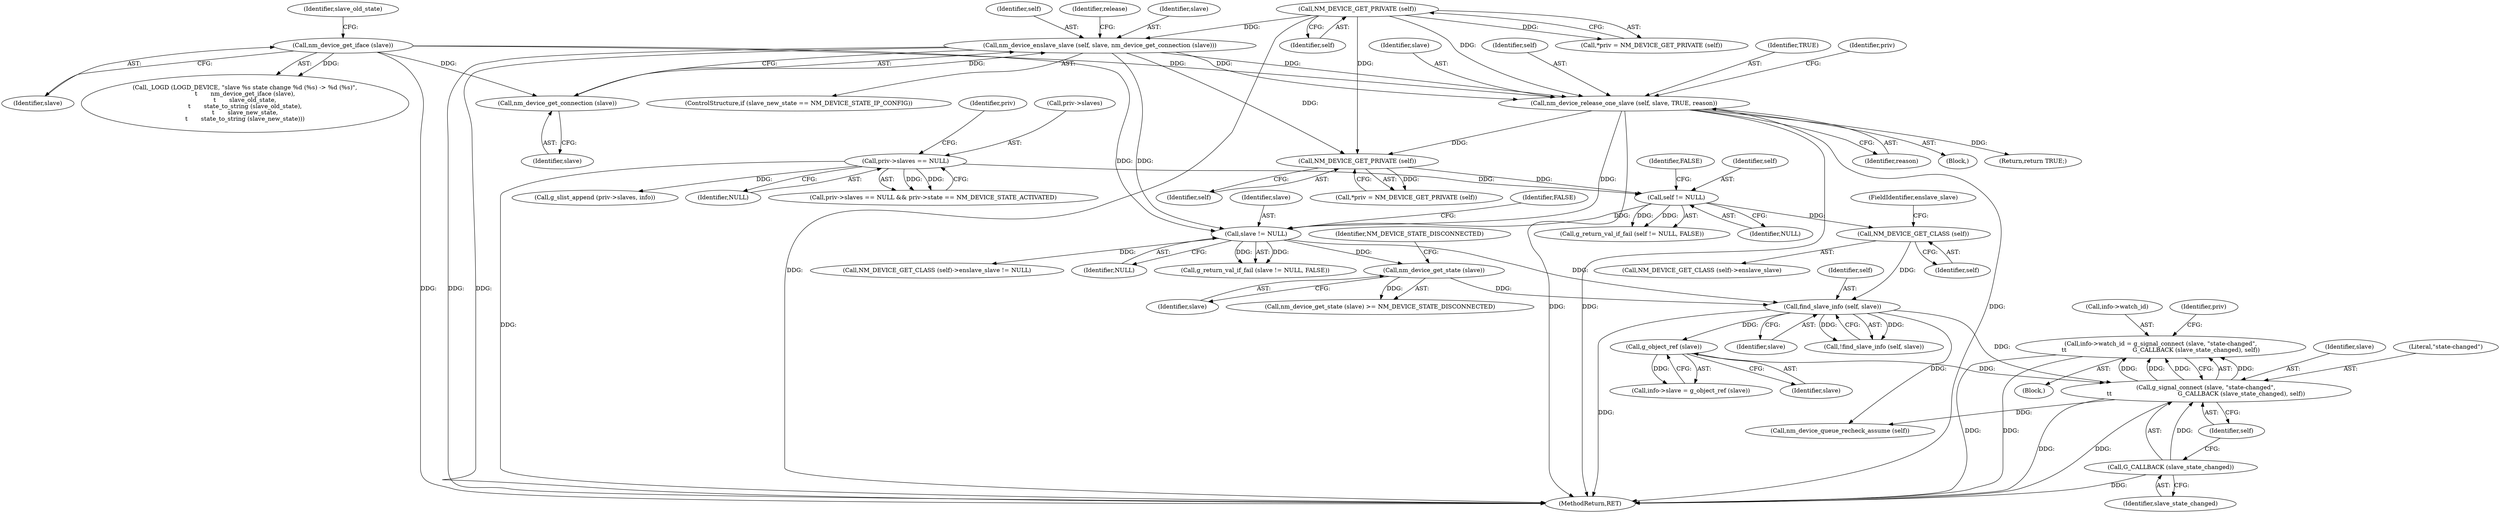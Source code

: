 digraph "0_NetworkManager_d5fc88e573fa58b93034b04d35a2454f5d28cad9@API" {
"1002123" [label="(Call,info->watch_id = g_signal_connect (slave, \"state-changed\",\n\t\t                                   G_CALLBACK (slave_state_changed), self))"];
"1002127" [label="(Call,g_signal_connect (slave, \"state-changed\",\n\t\t                                   G_CALLBACK (slave_state_changed), self))"];
"1002116" [label="(Call,g_object_ref (slave))"];
"1002103" [label="(Call,find_slave_info (self, slave))"];
"1002088" [label="(Call,NM_DEVICE_GET_CLASS (self))"];
"1002076" [label="(Call,self != NULL)"];
"1002072" [label="(Call,NM_DEVICE_GET_PRIVATE (self))"];
"1001991" [label="(Call,NM_DEVICE_GET_PRIVATE (self))"];
"1002048" [label="(Call,nm_device_release_one_slave (self, slave, TRUE, reason))"];
"1002019" [label="(Call,nm_device_enslave_slave (self, slave, nm_device_get_connection (slave)))"];
"1002022" [label="(Call,nm_device_get_connection (slave))"];
"1002000" [label="(Call,nm_device_get_iface (slave))"];
"1002055" [label="(Call,priv->slaves == NULL)"];
"1002097" [label="(Call,nm_device_get_state (slave))"];
"1002081" [label="(Call,slave != NULL)"];
"1002130" [label="(Call,G_CALLBACK (slave_state_changed))"];
"1002073" [label="(Identifier,self)"];
"1001997" [label="(Call,_LOGD (LOGD_DEVICE, \"slave %s state change %d (%s) -> %d (%s)\",\n\t       nm_device_get_iface (slave),\n\t       slave_old_state,\n\t       state_to_string (slave_old_state),\n\t       slave_new_state,\n\t       state_to_string (slave_new_state)))"];
"1002019" [label="(Call,nm_device_enslave_slave (self, slave, nm_device_get_connection (slave)))"];
"1002080" [label="(Call,g_return_val_if_fail (slave != NULL, FALSE))"];
"1002057" [label="(Identifier,priv)"];
"1002070" [label="(Call,*priv = NM_DEVICE_GET_PRIVATE (self))"];
"1002075" [label="(Call,g_return_val_if_fail (self != NULL, FALSE))"];
"1002142" [label="(Call,nm_device_queue_recheck_assume (self))"];
"1002084" [label="(Identifier,FALSE)"];
"1002050" [label="(Identifier,slave)"];
"1002078" [label="(Identifier,NULL)"];
"1002047" [label="(Block,)"];
"1002137" [label="(Call,g_slist_append (priv->slaves, info))"];
"1002103" [label="(Call,find_slave_info (self, slave))"];
"1002081" [label="(Call,slave != NULL)"];
"1002099" [label="(Identifier,NM_DEVICE_STATE_DISCONNECTED)"];
"1002127" [label="(Call,g_signal_connect (slave, \"state-changed\",\n\t\t                                   G_CALLBACK (slave_state_changed), self))"];
"1002059" [label="(Identifier,NULL)"];
"1002056" [label="(Call,priv->slaves)"];
"1002083" [label="(Identifier,NULL)"];
"1002090" [label="(FieldIdentifier,enslave_slave)"];
"1002089" [label="(Identifier,self)"];
"1002128" [label="(Identifier,slave)"];
"1002021" [label="(Identifier,slave)"];
"1002097" [label="(Call,nm_device_get_state (slave))"];
"1002022" [label="(Call,nm_device_get_connection (slave))"];
"1002105" [label="(Identifier,slave)"];
"1002130" [label="(Call,G_CALLBACK (slave_state_changed))"];
"1002104" [label="(Identifier,self)"];
"1002023" [label="(Identifier,slave)"];
"1002116" [label="(Call,g_object_ref (slave))"];
"1002112" [label="(Call,info->slave = g_object_ref (slave))"];
"1002020" [label="(Identifier,self)"];
"1002055" [label="(Call,priv->slaves == NULL)"];
"1002096" [label="(Call,nm_device_get_state (slave) >= NM_DEVICE_STATE_DISCONNECTED)"];
"1002015" [label="(ControlStructure,if (slave_new_state == NM_DEVICE_STATE_IP_CONFIG))"];
"1001992" [label="(Identifier,self)"];
"1002002" [label="(Identifier,slave_old_state)"];
"1001989" [label="(Call,*priv = NM_DEVICE_GET_PRIVATE (self))"];
"1002087" [label="(Call,NM_DEVICE_GET_CLASS (self)->enslave_slave)"];
"1002079" [label="(Identifier,FALSE)"];
"1002048" [label="(Call,nm_device_release_one_slave (self, slave, TRUE, reason))"];
"1002082" [label="(Identifier,slave)"];
"1002135" [label="(Identifier,priv)"];
"1002088" [label="(Call,NM_DEVICE_GET_CLASS (self))"];
"1002062" [label="(Identifier,priv)"];
"1002144" [label="(Return,return TRUE;)"];
"1002129" [label="(Literal,\"state-changed\")"];
"1002054" [label="(Call,priv->slaves == NULL && priv->state == NM_DEVICE_STATE_ACTIVATED)"];
"1002049" [label="(Identifier,self)"];
"1002123" [label="(Call,info->watch_id = g_signal_connect (slave, \"state-changed\",\n\t\t                                   G_CALLBACK (slave_state_changed), self))"];
"1002124" [label="(Call,info->watch_id)"];
"1002117" [label="(Identifier,slave)"];
"1002077" [label="(Identifier,self)"];
"1002076" [label="(Call,self != NULL)"];
"1002046" [label="(Identifier,release)"];
"1002001" [label="(Identifier,slave)"];
"1002000" [label="(Call,nm_device_get_iface (slave))"];
"1002102" [label="(Call,!find_slave_info (self, slave))"];
"1002132" [label="(Identifier,self)"];
"1007368" [label="(MethodReturn,RET)"];
"1001991" [label="(Call,NM_DEVICE_GET_PRIVATE (self))"];
"1002052" [label="(Identifier,reason)"];
"1002098" [label="(Identifier,slave)"];
"1002131" [label="(Identifier,slave_state_changed)"];
"1002072" [label="(Call,NM_DEVICE_GET_PRIVATE (self))"];
"1002106" [label="(Block,)"];
"1002051" [label="(Identifier,TRUE)"];
"1002086" [label="(Call,NM_DEVICE_GET_CLASS (self)->enslave_slave != NULL)"];
"1002123" -> "1002106"  [label="AST: "];
"1002123" -> "1002127"  [label="CFG: "];
"1002124" -> "1002123"  [label="AST: "];
"1002127" -> "1002123"  [label="AST: "];
"1002135" -> "1002123"  [label="CFG: "];
"1002123" -> "1007368"  [label="DDG: "];
"1002123" -> "1007368"  [label="DDG: "];
"1002127" -> "1002123"  [label="DDG: "];
"1002127" -> "1002123"  [label="DDG: "];
"1002127" -> "1002123"  [label="DDG: "];
"1002127" -> "1002123"  [label="DDG: "];
"1002127" -> "1002132"  [label="CFG: "];
"1002128" -> "1002127"  [label="AST: "];
"1002129" -> "1002127"  [label="AST: "];
"1002130" -> "1002127"  [label="AST: "];
"1002132" -> "1002127"  [label="AST: "];
"1002127" -> "1007368"  [label="DDG: "];
"1002127" -> "1007368"  [label="DDG: "];
"1002116" -> "1002127"  [label="DDG: "];
"1002130" -> "1002127"  [label="DDG: "];
"1002103" -> "1002127"  [label="DDG: "];
"1002127" -> "1002142"  [label="DDG: "];
"1002116" -> "1002112"  [label="AST: "];
"1002116" -> "1002117"  [label="CFG: "];
"1002117" -> "1002116"  [label="AST: "];
"1002112" -> "1002116"  [label="CFG: "];
"1002116" -> "1002112"  [label="DDG: "];
"1002103" -> "1002116"  [label="DDG: "];
"1002103" -> "1002102"  [label="AST: "];
"1002103" -> "1002105"  [label="CFG: "];
"1002104" -> "1002103"  [label="AST: "];
"1002105" -> "1002103"  [label="AST: "];
"1002102" -> "1002103"  [label="CFG: "];
"1002103" -> "1007368"  [label="DDG: "];
"1002103" -> "1002102"  [label="DDG: "];
"1002103" -> "1002102"  [label="DDG: "];
"1002088" -> "1002103"  [label="DDG: "];
"1002097" -> "1002103"  [label="DDG: "];
"1002081" -> "1002103"  [label="DDG: "];
"1002103" -> "1002142"  [label="DDG: "];
"1002088" -> "1002087"  [label="AST: "];
"1002088" -> "1002089"  [label="CFG: "];
"1002089" -> "1002088"  [label="AST: "];
"1002090" -> "1002088"  [label="CFG: "];
"1002076" -> "1002088"  [label="DDG: "];
"1002076" -> "1002075"  [label="AST: "];
"1002076" -> "1002078"  [label="CFG: "];
"1002077" -> "1002076"  [label="AST: "];
"1002078" -> "1002076"  [label="AST: "];
"1002079" -> "1002076"  [label="CFG: "];
"1002076" -> "1002075"  [label="DDG: "];
"1002076" -> "1002075"  [label="DDG: "];
"1002072" -> "1002076"  [label="DDG: "];
"1002055" -> "1002076"  [label="DDG: "];
"1002076" -> "1002081"  [label="DDG: "];
"1002072" -> "1002070"  [label="AST: "];
"1002072" -> "1002073"  [label="CFG: "];
"1002073" -> "1002072"  [label="AST: "];
"1002070" -> "1002072"  [label="CFG: "];
"1002072" -> "1002070"  [label="DDG: "];
"1001991" -> "1002072"  [label="DDG: "];
"1002048" -> "1002072"  [label="DDG: "];
"1002019" -> "1002072"  [label="DDG: "];
"1001991" -> "1001989"  [label="AST: "];
"1001991" -> "1001992"  [label="CFG: "];
"1001992" -> "1001991"  [label="AST: "];
"1001989" -> "1001991"  [label="CFG: "];
"1001991" -> "1007368"  [label="DDG: "];
"1001991" -> "1001989"  [label="DDG: "];
"1001991" -> "1002019"  [label="DDG: "];
"1001991" -> "1002048"  [label="DDG: "];
"1002048" -> "1002047"  [label="AST: "];
"1002048" -> "1002052"  [label="CFG: "];
"1002049" -> "1002048"  [label="AST: "];
"1002050" -> "1002048"  [label="AST: "];
"1002051" -> "1002048"  [label="AST: "];
"1002052" -> "1002048"  [label="AST: "];
"1002057" -> "1002048"  [label="CFG: "];
"1002048" -> "1007368"  [label="DDG: "];
"1002048" -> "1007368"  [label="DDG: "];
"1002048" -> "1007368"  [label="DDG: "];
"1002019" -> "1002048"  [label="DDG: "];
"1002019" -> "1002048"  [label="DDG: "];
"1002000" -> "1002048"  [label="DDG: "];
"1002048" -> "1002081"  [label="DDG: "];
"1002048" -> "1002144"  [label="DDG: "];
"1002019" -> "1002015"  [label="AST: "];
"1002019" -> "1002022"  [label="CFG: "];
"1002020" -> "1002019"  [label="AST: "];
"1002021" -> "1002019"  [label="AST: "];
"1002022" -> "1002019"  [label="AST: "];
"1002046" -> "1002019"  [label="CFG: "];
"1002019" -> "1007368"  [label="DDG: "];
"1002019" -> "1007368"  [label="DDG: "];
"1002022" -> "1002019"  [label="DDG: "];
"1002019" -> "1002081"  [label="DDG: "];
"1002022" -> "1002023"  [label="CFG: "];
"1002023" -> "1002022"  [label="AST: "];
"1002000" -> "1002022"  [label="DDG: "];
"1002000" -> "1001997"  [label="AST: "];
"1002000" -> "1002001"  [label="CFG: "];
"1002001" -> "1002000"  [label="AST: "];
"1002002" -> "1002000"  [label="CFG: "];
"1002000" -> "1007368"  [label="DDG: "];
"1002000" -> "1001997"  [label="DDG: "];
"1002000" -> "1002081"  [label="DDG: "];
"1002055" -> "1002054"  [label="AST: "];
"1002055" -> "1002059"  [label="CFG: "];
"1002056" -> "1002055"  [label="AST: "];
"1002059" -> "1002055"  [label="AST: "];
"1002062" -> "1002055"  [label="CFG: "];
"1002054" -> "1002055"  [label="CFG: "];
"1002055" -> "1007368"  [label="DDG: "];
"1002055" -> "1002054"  [label="DDG: "];
"1002055" -> "1002054"  [label="DDG: "];
"1002055" -> "1002137"  [label="DDG: "];
"1002097" -> "1002096"  [label="AST: "];
"1002097" -> "1002098"  [label="CFG: "];
"1002098" -> "1002097"  [label="AST: "];
"1002099" -> "1002097"  [label="CFG: "];
"1002097" -> "1002096"  [label="DDG: "];
"1002081" -> "1002097"  [label="DDG: "];
"1002081" -> "1002080"  [label="AST: "];
"1002081" -> "1002083"  [label="CFG: "];
"1002082" -> "1002081"  [label="AST: "];
"1002083" -> "1002081"  [label="AST: "];
"1002084" -> "1002081"  [label="CFG: "];
"1002081" -> "1002080"  [label="DDG: "];
"1002081" -> "1002080"  [label="DDG: "];
"1002081" -> "1002086"  [label="DDG: "];
"1002130" -> "1002131"  [label="CFG: "];
"1002131" -> "1002130"  [label="AST: "];
"1002132" -> "1002130"  [label="CFG: "];
"1002130" -> "1007368"  [label="DDG: "];
}
